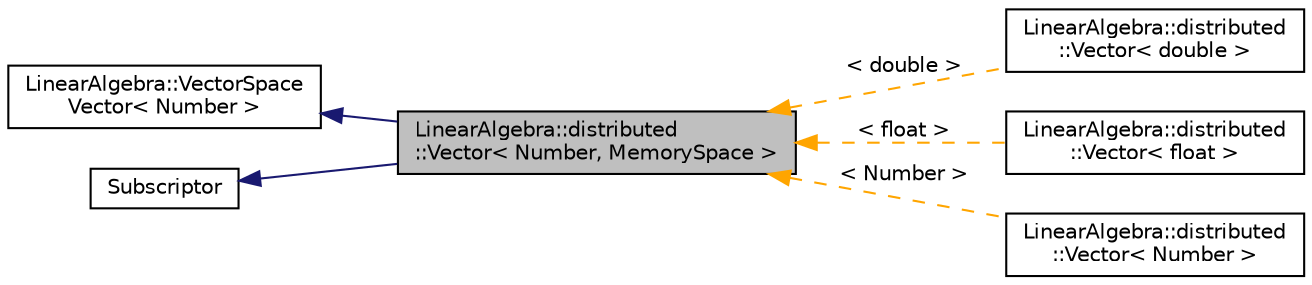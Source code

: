 digraph "LinearAlgebra::distributed::Vector&lt; Number, MemorySpace &gt;"
{
 // LATEX_PDF_SIZE
  edge [fontname="Helvetica",fontsize="10",labelfontname="Helvetica",labelfontsize="10"];
  node [fontname="Helvetica",fontsize="10",shape=record];
  rankdir="LR";
  Node1 [label="LinearAlgebra::distributed\l::Vector\< Number, MemorySpace \>",height=0.2,width=0.4,color="black", fillcolor="grey75", style="filled", fontcolor="black",tooltip=" "];
  Node2 -> Node1 [dir="back",color="midnightblue",fontsize="10",style="solid",fontname="Helvetica"];
  Node2 [label="LinearAlgebra::VectorSpace\lVector\< Number \>",height=0.2,width=0.4,color="black", fillcolor="white", style="filled",URL="$classLinearAlgebra_1_1VectorSpaceVector.html",tooltip=" "];
  Node3 -> Node1 [dir="back",color="midnightblue",fontsize="10",style="solid",fontname="Helvetica"];
  Node3 [label="Subscriptor",height=0.2,width=0.4,color="black", fillcolor="white", style="filled",URL="$classSubscriptor.html",tooltip=" "];
  Node1 -> Node4 [dir="back",color="orange",fontsize="10",style="dashed",label=" \< double \>" ,fontname="Helvetica"];
  Node4 [label="LinearAlgebra::distributed\l::Vector\< double \>",height=0.2,width=0.4,color="black", fillcolor="white", style="filled",URL="$classLinearAlgebra_1_1distributed_1_1Vector.html",tooltip=" "];
  Node1 -> Node5 [dir="back",color="orange",fontsize="10",style="dashed",label=" \< float \>" ,fontname="Helvetica"];
  Node5 [label="LinearAlgebra::distributed\l::Vector\< float \>",height=0.2,width=0.4,color="black", fillcolor="white", style="filled",URL="$classLinearAlgebra_1_1distributed_1_1Vector.html",tooltip=" "];
  Node1 -> Node6 [dir="back",color="orange",fontsize="10",style="dashed",label=" \< Number \>" ,fontname="Helvetica"];
  Node6 [label="LinearAlgebra::distributed\l::Vector\< Number \>",height=0.2,width=0.4,color="black", fillcolor="white", style="filled",URL="$classLinearAlgebra_1_1distributed_1_1Vector.html",tooltip=" "];
}
